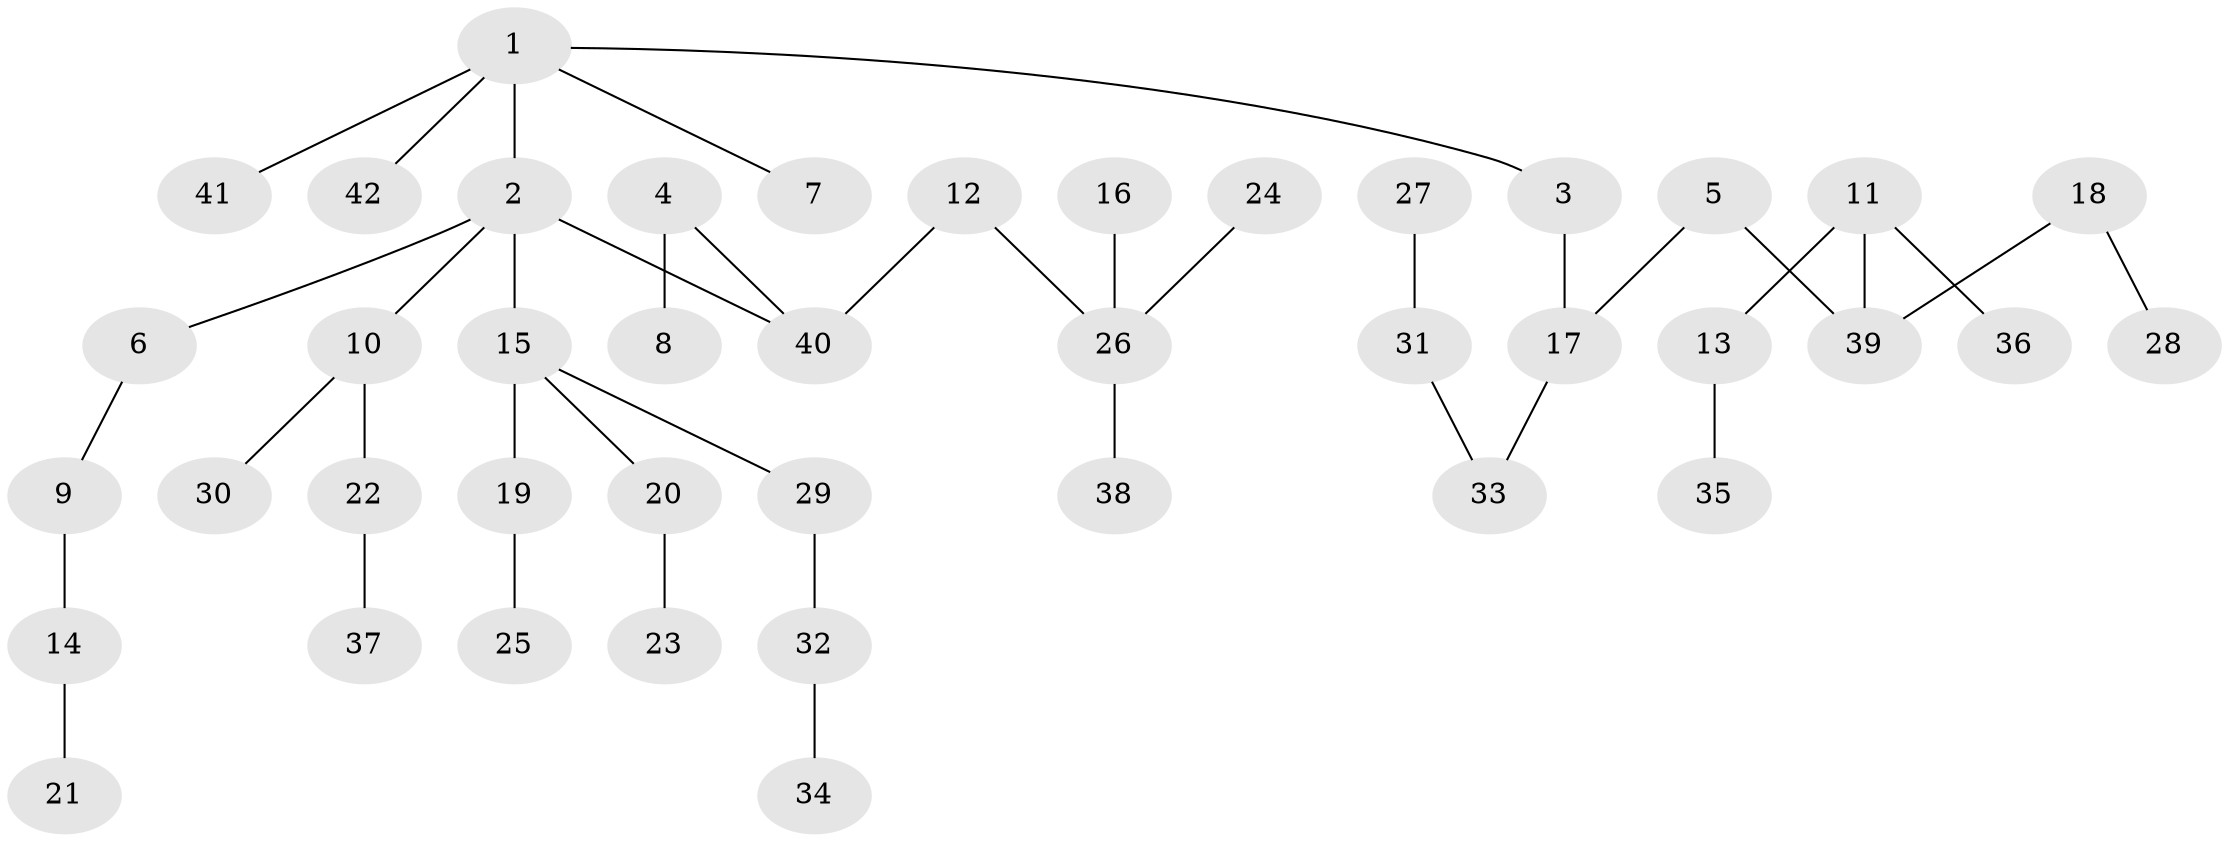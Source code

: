 // original degree distribution, {5: 0.05084745762711865, 4: 0.06779661016949153, 2: 0.3559322033898305, 3: 0.1016949152542373, 1: 0.423728813559322}
// Generated by graph-tools (version 1.1) at 2025/37/03/04/25 23:37:26]
// undirected, 42 vertices, 41 edges
graph export_dot {
  node [color=gray90,style=filled];
  1;
  2;
  3;
  4;
  5;
  6;
  7;
  8;
  9;
  10;
  11;
  12;
  13;
  14;
  15;
  16;
  17;
  18;
  19;
  20;
  21;
  22;
  23;
  24;
  25;
  26;
  27;
  28;
  29;
  30;
  31;
  32;
  33;
  34;
  35;
  36;
  37;
  38;
  39;
  40;
  41;
  42;
  1 -- 2 [weight=1.0];
  1 -- 3 [weight=1.0];
  1 -- 7 [weight=1.0];
  1 -- 41 [weight=1.0];
  1 -- 42 [weight=1.0];
  2 -- 6 [weight=1.0];
  2 -- 10 [weight=1.0];
  2 -- 15 [weight=1.0];
  2 -- 40 [weight=1.0];
  3 -- 17 [weight=1.0];
  4 -- 8 [weight=1.0];
  4 -- 40 [weight=1.0];
  5 -- 17 [weight=1.0];
  5 -- 39 [weight=1.0];
  6 -- 9 [weight=1.0];
  9 -- 14 [weight=1.0];
  10 -- 22 [weight=1.0];
  10 -- 30 [weight=1.0];
  11 -- 13 [weight=1.0];
  11 -- 36 [weight=1.0];
  11 -- 39 [weight=1.0];
  12 -- 26 [weight=1.0];
  12 -- 40 [weight=1.0];
  13 -- 35 [weight=1.0];
  14 -- 21 [weight=1.0];
  15 -- 19 [weight=1.0];
  15 -- 20 [weight=1.0];
  15 -- 29 [weight=1.0];
  16 -- 26 [weight=1.0];
  17 -- 33 [weight=1.0];
  18 -- 28 [weight=1.0];
  18 -- 39 [weight=1.0];
  19 -- 25 [weight=1.0];
  20 -- 23 [weight=1.0];
  22 -- 37 [weight=1.0];
  24 -- 26 [weight=1.0];
  26 -- 38 [weight=1.0];
  27 -- 31 [weight=1.0];
  29 -- 32 [weight=1.0];
  31 -- 33 [weight=1.0];
  32 -- 34 [weight=1.0];
}
